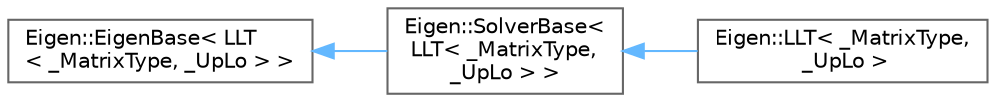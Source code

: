 digraph "Graphical Class Hierarchy"
{
 // LATEX_PDF_SIZE
  bgcolor="transparent";
  edge [fontname=Helvetica,fontsize=10,labelfontname=Helvetica,labelfontsize=10];
  node [fontname=Helvetica,fontsize=10,shape=box,height=0.2,width=0.4];
  rankdir="LR";
  Node0 [id="Node000000",label="Eigen::EigenBase\< LLT\l\< _MatrixType, _UpLo \> \>",height=0.2,width=0.4,color="grey40", fillcolor="white", style="filled",URL="$structEigen_1_1EigenBase.html",tooltip=" "];
  Node0 -> Node1 [id="edge502_Node000000_Node000001",dir="back",color="steelblue1",style="solid",tooltip=" "];
  Node1 [id="Node000001",label="Eigen::SolverBase\<\l LLT\< _MatrixType, \l_UpLo \> \>",height=0.2,width=0.4,color="grey40", fillcolor="white", style="filled",URL="$classEigen_1_1SolverBase.html",tooltip=" "];
  Node1 -> Node2 [id="edge503_Node000001_Node000002",dir="back",color="steelblue1",style="solid",tooltip=" "];
  Node2 [id="Node000002",label="Eigen::LLT\< _MatrixType,\l _UpLo \>",height=0.2,width=0.4,color="grey40", fillcolor="white", style="filled",URL="$classEigen_1_1LLT.html",tooltip="Standard Cholesky decomposition (LL^T) of a matrix and associated features."];
}
